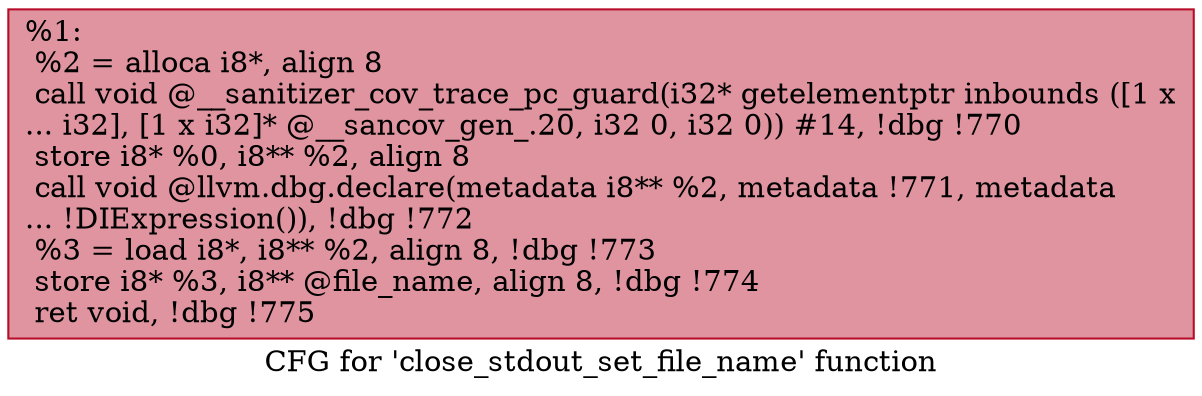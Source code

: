digraph "CFG for 'close_stdout_set_file_name' function" {
	label="CFG for 'close_stdout_set_file_name' function";

	Node0x5555557a2d10 [shape=record,color="#b70d28ff", style=filled, fillcolor="#b70d2870",label="{%1:\l  %2 = alloca i8*, align 8\l  call void @__sanitizer_cov_trace_pc_guard(i32* getelementptr inbounds ([1 x\l... i32], [1 x i32]* @__sancov_gen_.20, i32 0, i32 0)) #14, !dbg !770\l  store i8* %0, i8** %2, align 8\l  call void @llvm.dbg.declare(metadata i8** %2, metadata !771, metadata\l... !DIExpression()), !dbg !772\l  %3 = load i8*, i8** %2, align 8, !dbg !773\l  store i8* %3, i8** @file_name, align 8, !dbg !774\l  ret void, !dbg !775\l}"];
}
